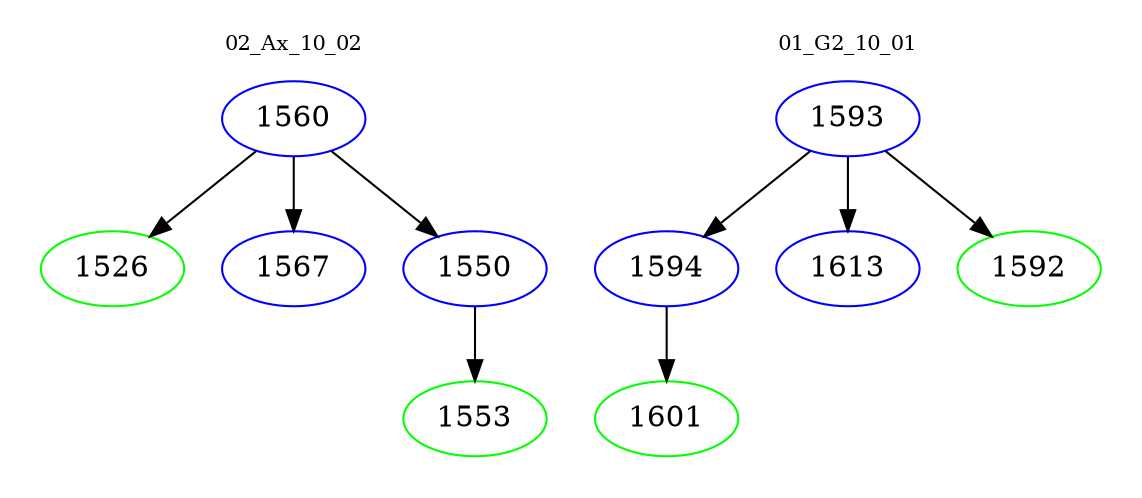 digraph{
subgraph cluster_0 {
color = white
label = "02_Ax_10_02";
fontsize=10;
T0_1560 [label="1560", color="blue"]
T0_1560 -> T0_1526 [color="black"]
T0_1526 [label="1526", color="green"]
T0_1560 -> T0_1567 [color="black"]
T0_1567 [label="1567", color="blue"]
T0_1560 -> T0_1550 [color="black"]
T0_1550 [label="1550", color="blue"]
T0_1550 -> T0_1553 [color="black"]
T0_1553 [label="1553", color="green"]
}
subgraph cluster_1 {
color = white
label = "01_G2_10_01";
fontsize=10;
T1_1593 [label="1593", color="blue"]
T1_1593 -> T1_1594 [color="black"]
T1_1594 [label="1594", color="blue"]
T1_1594 -> T1_1601 [color="black"]
T1_1601 [label="1601", color="green"]
T1_1593 -> T1_1613 [color="black"]
T1_1613 [label="1613", color="blue"]
T1_1593 -> T1_1592 [color="black"]
T1_1592 [label="1592", color="green"]
}
}
